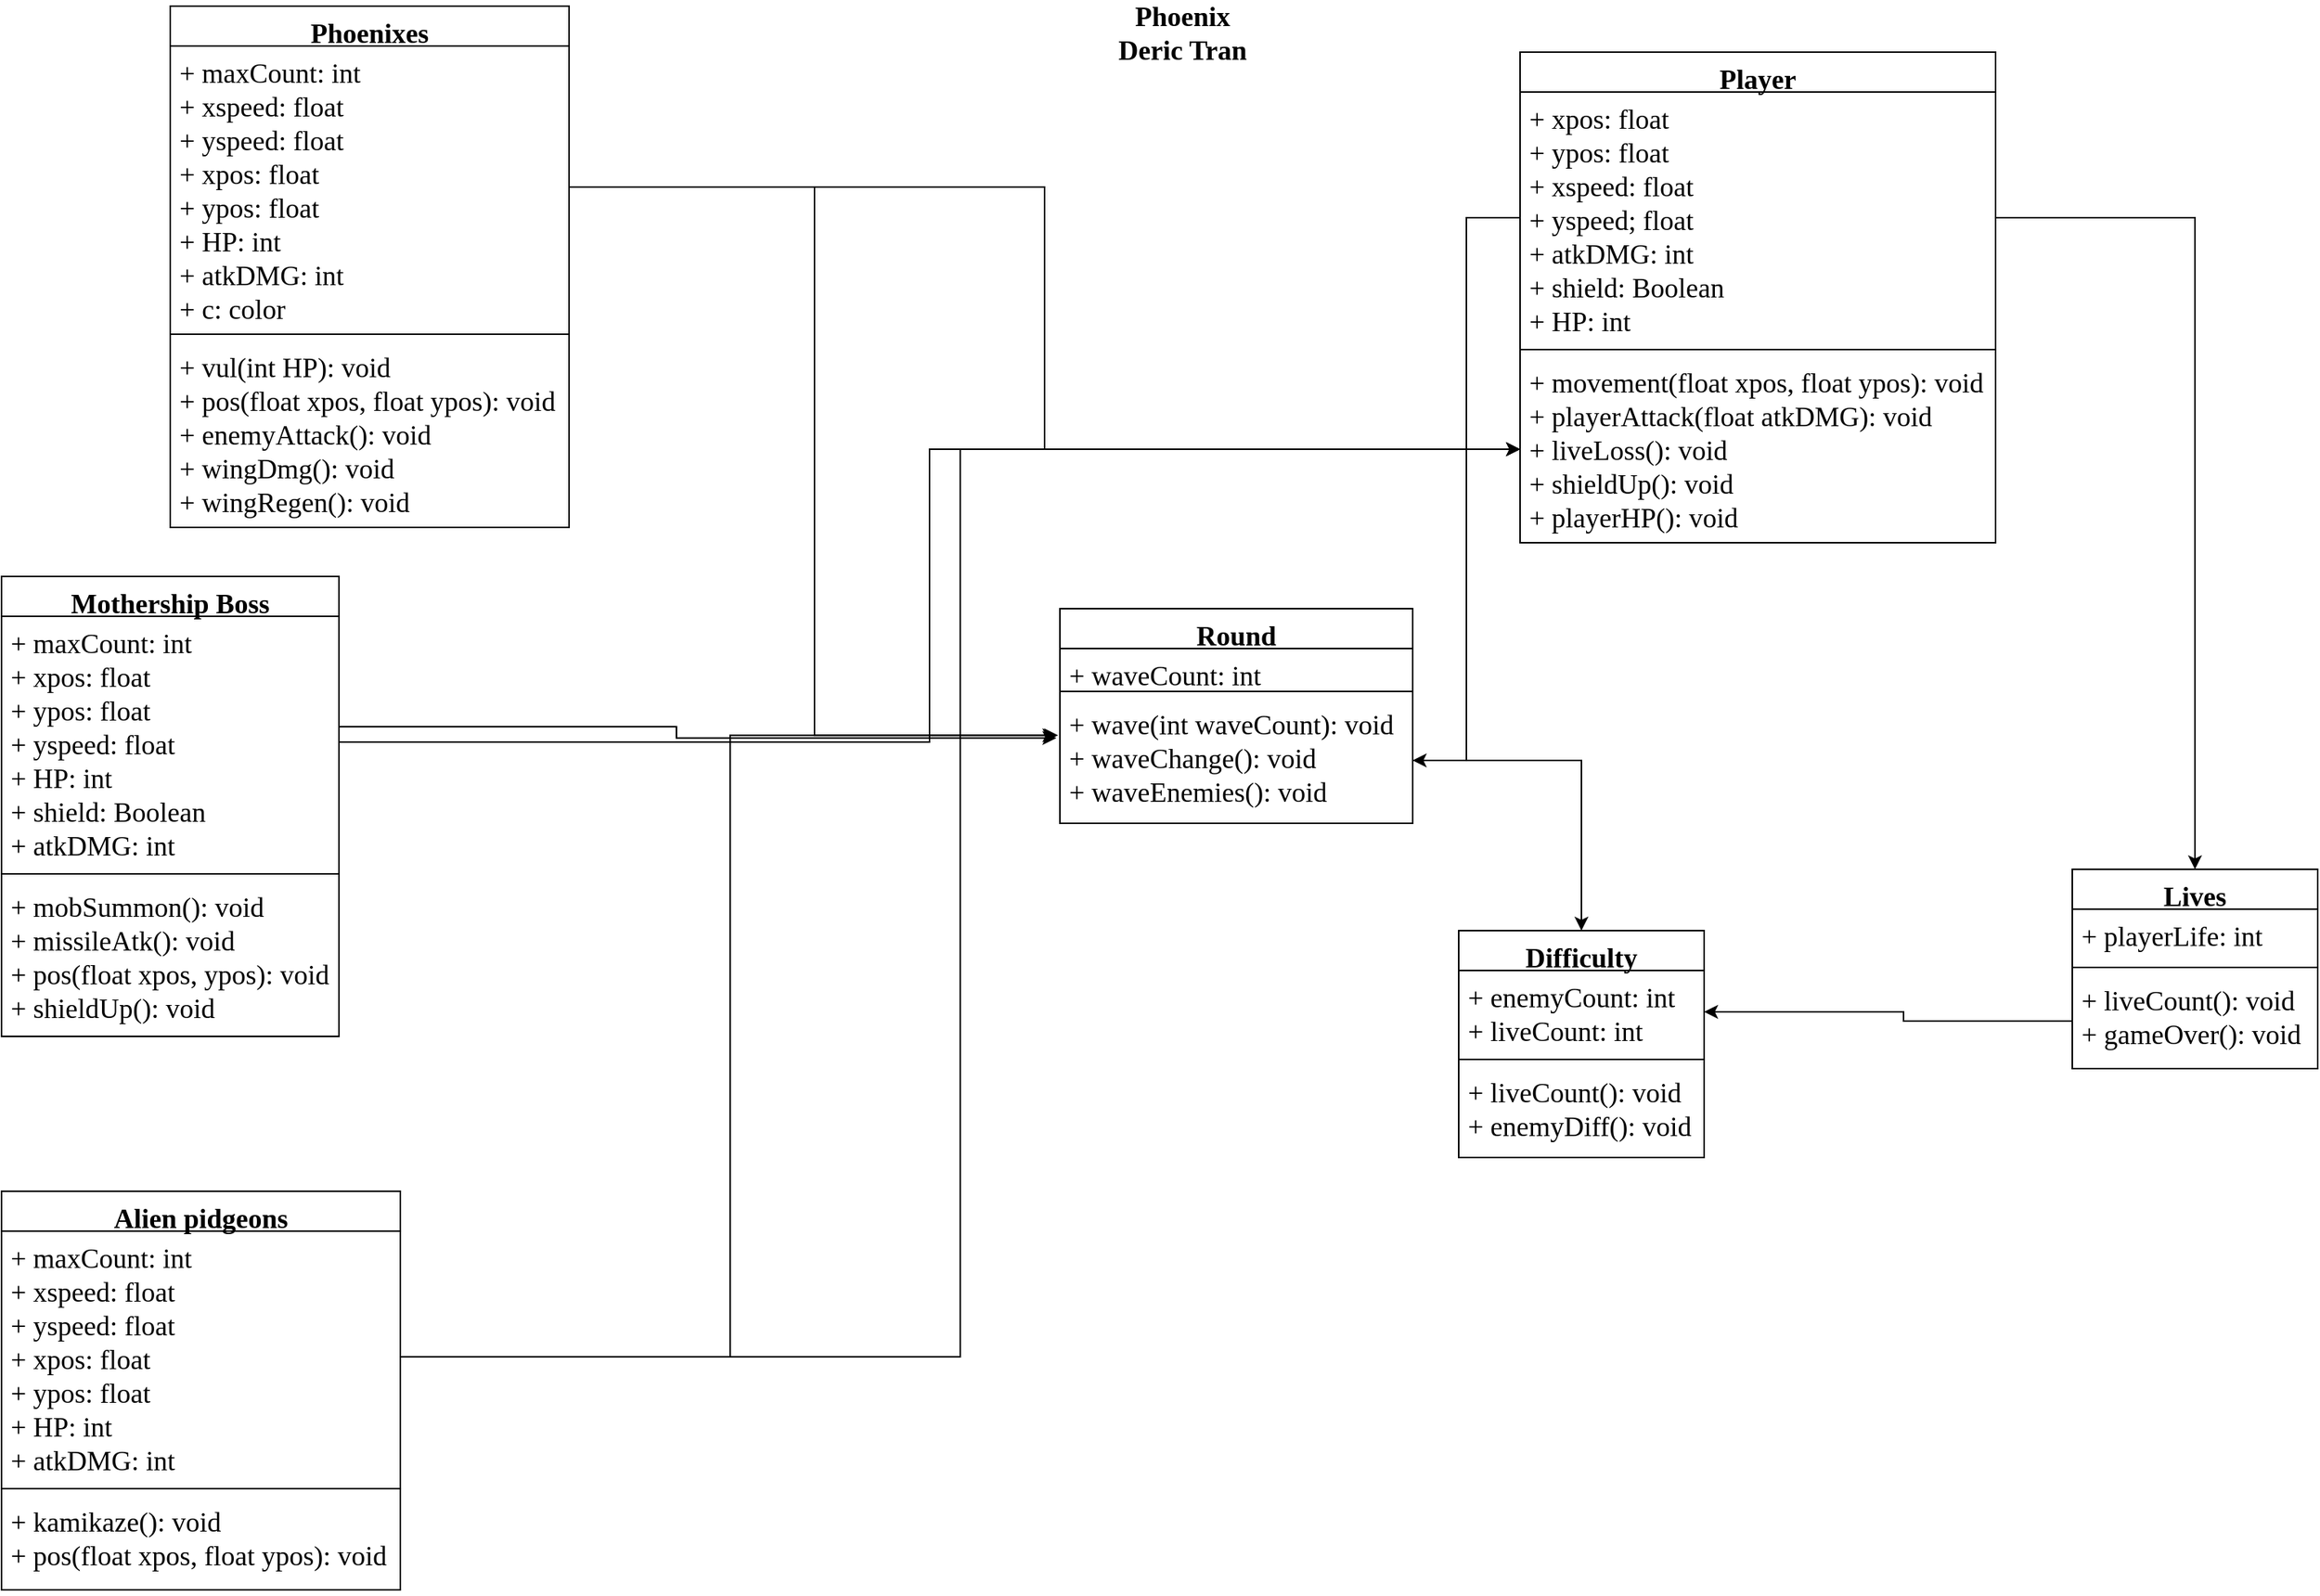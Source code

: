 <mxfile version="15.8.2" type="github">
  <diagram id="6ko1-yFrxwayHxXGvpoK" name="Page-1">
    <mxGraphModel dx="1859" dy="1424" grid="1" gridSize="10" guides="1" tooltips="1" connect="1" arrows="1" fold="1" page="1" pageScale="1" pageWidth="850" pageHeight="1100" math="0" shadow="0">
      <root>
        <mxCell id="0" />
        <mxCell id="1" parent="0" />
        <mxCell id="-5ycdc_25xC9KbkTk0qQ-3" value="&lt;font style=&quot;font-size: 18px&quot; face=&quot;Lucida Console&quot;&gt;&lt;b&gt;Phoenix&lt;br&gt;Deric Tran&lt;/b&gt;&lt;/font&gt;" style="text;html=1;strokeColor=none;fillColor=none;align=center;verticalAlign=middle;whiteSpace=wrap;rounded=0;" vertex="1" parent="1">
          <mxGeometry x="300" y="50" width="120" height="30" as="geometry" />
        </mxCell>
        <mxCell id="-5ycdc_25xC9KbkTk0qQ-18" value="Alien pidgeons" style="swimlane;fontStyle=1;align=center;verticalAlign=top;childLayout=stackLayout;horizontal=1;startSize=26;horizontalStack=0;resizeParent=1;resizeParentMax=0;resizeLast=0;collapsible=1;marginBottom=0;fontFamily=Lucida Console;fontSize=18;" vertex="1" parent="1">
          <mxGeometry x="-410" y="820" width="260" height="260" as="geometry" />
        </mxCell>
        <mxCell id="-5ycdc_25xC9KbkTk0qQ-19" value="+ maxCount: int&#xa;+ xspeed: float&#xa;+ yspeed: float&#xa;+ xpos: float&#xa;+ ypos: float&#xa;+ HP: int&#xa;+ atkDMG: int&#xa;" style="text;strokeColor=none;fillColor=none;align=left;verticalAlign=top;spacingLeft=4;spacingRight=4;overflow=hidden;rotatable=0;points=[[0,0.5],[1,0.5]];portConstraint=eastwest;fontFamily=Lucida Console;fontSize=18;" vertex="1" parent="-5ycdc_25xC9KbkTk0qQ-18">
          <mxGeometry y="26" width="260" height="164" as="geometry" />
        </mxCell>
        <mxCell id="-5ycdc_25xC9KbkTk0qQ-20" value="" style="line;strokeWidth=1;fillColor=none;align=left;verticalAlign=middle;spacingTop=-1;spacingLeft=3;spacingRight=3;rotatable=0;labelPosition=right;points=[];portConstraint=eastwest;fontFamily=Lucida Console;fontSize=18;" vertex="1" parent="-5ycdc_25xC9KbkTk0qQ-18">
          <mxGeometry y="190" width="260" height="8" as="geometry" />
        </mxCell>
        <mxCell id="-5ycdc_25xC9KbkTk0qQ-21" value="+ kamikaze(): void&#xa;+ pos(float xpos, float ypos): void" style="text;strokeColor=none;fillColor=none;align=left;verticalAlign=top;spacingLeft=4;spacingRight=4;overflow=hidden;rotatable=0;points=[[0,0.5],[1,0.5]];portConstraint=eastwest;fontFamily=Lucida Console;fontSize=18;" vertex="1" parent="-5ycdc_25xC9KbkTk0qQ-18">
          <mxGeometry y="198" width="260" height="62" as="geometry" />
        </mxCell>
        <mxCell id="-5ycdc_25xC9KbkTk0qQ-23" value="Player" style="swimlane;fontStyle=1;align=center;verticalAlign=top;childLayout=stackLayout;horizontal=1;startSize=26;horizontalStack=0;resizeParent=1;resizeParentMax=0;resizeLast=0;collapsible=1;marginBottom=0;fontFamily=Lucida Console;fontSize=18;" vertex="1" parent="1">
          <mxGeometry x="580" y="77" width="310" height="320" as="geometry" />
        </mxCell>
        <mxCell id="-5ycdc_25xC9KbkTk0qQ-24" value="+ xpos: float&#xa;+ ypos: float&#xa;+ xspeed: float&#xa;+ yspeed; float&#xa;+ atkDMG: int&#xa;+ shield: Boolean&#xa;+ HP: int" style="text;strokeColor=none;fillColor=none;align=left;verticalAlign=top;spacingLeft=4;spacingRight=4;overflow=hidden;rotatable=0;points=[[0,0.5],[1,0.5]];portConstraint=eastwest;fontFamily=Lucida Console;fontSize=18;" vertex="1" parent="-5ycdc_25xC9KbkTk0qQ-23">
          <mxGeometry y="26" width="310" height="164" as="geometry" />
        </mxCell>
        <mxCell id="-5ycdc_25xC9KbkTk0qQ-25" value="" style="line;strokeWidth=1;fillColor=none;align=left;verticalAlign=middle;spacingTop=-1;spacingLeft=3;spacingRight=3;rotatable=0;labelPosition=right;points=[];portConstraint=eastwest;fontFamily=Lucida Console;fontSize=18;" vertex="1" parent="-5ycdc_25xC9KbkTk0qQ-23">
          <mxGeometry y="190" width="310" height="8" as="geometry" />
        </mxCell>
        <mxCell id="-5ycdc_25xC9KbkTk0qQ-26" value="+ movement(float xpos, float ypos): void&#xa;+ playerAttack(float atkDMG): void&#xa;+ liveLoss(): void&#xa;+ shieldUp(): void&#xa;+ playerHP(): void" style="text;strokeColor=none;fillColor=none;align=left;verticalAlign=top;spacingLeft=4;spacingRight=4;overflow=hidden;rotatable=0;points=[[0,0.5],[1,0.5]];portConstraint=eastwest;fontFamily=Lucida Console;fontSize=18;" vertex="1" parent="-5ycdc_25xC9KbkTk0qQ-23">
          <mxGeometry y="198" width="310" height="122" as="geometry" />
        </mxCell>
        <mxCell id="-5ycdc_25xC9KbkTk0qQ-27" value="Round" style="swimlane;fontStyle=1;align=center;verticalAlign=top;childLayout=stackLayout;horizontal=1;startSize=26;horizontalStack=0;resizeParent=1;resizeParentMax=0;resizeLast=0;collapsible=1;marginBottom=0;fontFamily=Lucida Console;fontSize=18;" vertex="1" parent="1">
          <mxGeometry x="280" y="440" width="230" height="140" as="geometry" />
        </mxCell>
        <mxCell id="-5ycdc_25xC9KbkTk0qQ-28" value="+ waveCount: int" style="text;strokeColor=none;fillColor=none;align=left;verticalAlign=top;spacingLeft=4;spacingRight=4;overflow=hidden;rotatable=0;points=[[0,0.5],[1,0.5]];portConstraint=eastwest;fontFamily=Lucida Console;fontSize=18;" vertex="1" parent="-5ycdc_25xC9KbkTk0qQ-27">
          <mxGeometry y="26" width="230" height="24" as="geometry" />
        </mxCell>
        <mxCell id="-5ycdc_25xC9KbkTk0qQ-29" value="" style="line;strokeWidth=1;fillColor=none;align=left;verticalAlign=middle;spacingTop=-1;spacingLeft=3;spacingRight=3;rotatable=0;labelPosition=right;points=[];portConstraint=eastwest;fontFamily=Lucida Console;fontSize=18;" vertex="1" parent="-5ycdc_25xC9KbkTk0qQ-27">
          <mxGeometry y="50" width="230" height="8" as="geometry" />
        </mxCell>
        <mxCell id="-5ycdc_25xC9KbkTk0qQ-30" value="+ wave(int waveCount): void&#xa;+ waveChange(): void&#xa;+ waveEnemies(): void" style="text;strokeColor=none;fillColor=none;align=left;verticalAlign=top;spacingLeft=4;spacingRight=4;overflow=hidden;rotatable=0;points=[[0,0.5],[1,0.5]];portConstraint=eastwest;fontFamily=Lucida Console;fontSize=18;" vertex="1" parent="-5ycdc_25xC9KbkTk0qQ-27">
          <mxGeometry y="58" width="230" height="82" as="geometry" />
        </mxCell>
        <mxCell id="-5ycdc_25xC9KbkTk0qQ-32" value="Phoenixes" style="swimlane;fontStyle=1;align=center;verticalAlign=top;childLayout=stackLayout;horizontal=1;startSize=26;horizontalStack=0;resizeParent=1;resizeParentMax=0;resizeLast=0;collapsible=1;marginBottom=0;fontFamily=Lucida Console;fontSize=18;" vertex="1" parent="1">
          <mxGeometry x="-300" y="47" width="260" height="340" as="geometry" />
        </mxCell>
        <mxCell id="-5ycdc_25xC9KbkTk0qQ-33" value="+ maxCount: int&#xa;+ xspeed: float&#xa;+ yspeed: float&#xa;+ xpos: float&#xa;+ ypos: float&#xa;+ HP: int&#xa;+ atkDMG: int&#xa;+ c: color" style="text;strokeColor=none;fillColor=none;align=left;verticalAlign=top;spacingLeft=4;spacingRight=4;overflow=hidden;rotatable=0;points=[[0,0.5],[1,0.5]];portConstraint=eastwest;fontFamily=Lucida Console;fontSize=18;" vertex="1" parent="-5ycdc_25xC9KbkTk0qQ-32">
          <mxGeometry y="26" width="260" height="184" as="geometry" />
        </mxCell>
        <mxCell id="-5ycdc_25xC9KbkTk0qQ-34" value="" style="line;strokeWidth=1;fillColor=none;align=left;verticalAlign=middle;spacingTop=-1;spacingLeft=3;spacingRight=3;rotatable=0;labelPosition=right;points=[];portConstraint=eastwest;fontFamily=Lucida Console;fontSize=18;" vertex="1" parent="-5ycdc_25xC9KbkTk0qQ-32">
          <mxGeometry y="210" width="260" height="8" as="geometry" />
        </mxCell>
        <mxCell id="-5ycdc_25xC9KbkTk0qQ-35" value="+ vul(int HP): void&#xa;+ pos(float xpos, float ypos): void&#xa;+ enemyAttack(): void&#xa;+ wingDmg(): void&#xa;+ wingRegen(): void" style="text;strokeColor=none;fillColor=none;align=left;verticalAlign=top;spacingLeft=4;spacingRight=4;overflow=hidden;rotatable=0;points=[[0,0.5],[1,0.5]];portConstraint=eastwest;fontFamily=Lucida Console;fontSize=18;" vertex="1" parent="-5ycdc_25xC9KbkTk0qQ-32">
          <mxGeometry y="218" width="260" height="122" as="geometry" />
        </mxCell>
        <mxCell id="-5ycdc_25xC9KbkTk0qQ-36" value="Mothership Boss" style="swimlane;fontStyle=1;align=center;verticalAlign=top;childLayout=stackLayout;horizontal=1;startSize=26;horizontalStack=0;resizeParent=1;resizeParentMax=0;resizeLast=0;collapsible=1;marginBottom=0;fontFamily=Lucida Console;fontSize=18;" vertex="1" parent="1">
          <mxGeometry x="-410" y="419" width="220" height="300" as="geometry" />
        </mxCell>
        <mxCell id="-5ycdc_25xC9KbkTk0qQ-37" value="+ maxCount: int&#xa;+ xpos: float&#xa;+ ypos: float&#xa;+ yspeed: float&#xa;+ HP: int&#xa;+ shield: Boolean&#xa;+ atkDMG: int" style="text;strokeColor=none;fillColor=none;align=left;verticalAlign=top;spacingLeft=4;spacingRight=4;overflow=hidden;rotatable=0;points=[[0,0.5],[1,0.5]];portConstraint=eastwest;fontFamily=Lucida Console;fontSize=18;" vertex="1" parent="-5ycdc_25xC9KbkTk0qQ-36">
          <mxGeometry y="26" width="220" height="164" as="geometry" />
        </mxCell>
        <mxCell id="-5ycdc_25xC9KbkTk0qQ-38" value="" style="line;strokeWidth=1;fillColor=none;align=left;verticalAlign=middle;spacingTop=-1;spacingLeft=3;spacingRight=3;rotatable=0;labelPosition=right;points=[];portConstraint=eastwest;fontFamily=Lucida Console;fontSize=18;" vertex="1" parent="-5ycdc_25xC9KbkTk0qQ-36">
          <mxGeometry y="190" width="220" height="8" as="geometry" />
        </mxCell>
        <mxCell id="-5ycdc_25xC9KbkTk0qQ-39" value="+ mobSummon(): void&#xa;+ missileAtk(): void&#xa;+ pos(float xpos, ypos): void&#xa;+ shieldUp(): void" style="text;strokeColor=none;fillColor=none;align=left;verticalAlign=top;spacingLeft=4;spacingRight=4;overflow=hidden;rotatable=0;points=[[0,0.5],[1,0.5]];portConstraint=eastwest;fontFamily=Lucida Console;fontSize=18;" vertex="1" parent="-5ycdc_25xC9KbkTk0qQ-36">
          <mxGeometry y="198" width="220" height="102" as="geometry" />
        </mxCell>
        <mxCell id="-5ycdc_25xC9KbkTk0qQ-41" style="edgeStyle=orthogonalEdgeStyle;rounded=0;orthogonalLoop=1;jettySize=auto;html=1;exitX=0;exitY=0.5;exitDx=0;exitDy=0;fontFamily=Lucida Console;fontSize=18;" edge="1" parent="1" source="-5ycdc_25xC9KbkTk0qQ-24" target="-5ycdc_25xC9KbkTk0qQ-30">
          <mxGeometry relative="1" as="geometry" />
        </mxCell>
        <mxCell id="-5ycdc_25xC9KbkTk0qQ-42" style="edgeStyle=orthogonalEdgeStyle;rounded=0;orthogonalLoop=1;jettySize=auto;html=1;entryX=-0.01;entryY=0.322;entryDx=0;entryDy=0;entryPerimeter=0;fontFamily=Lucida Console;fontSize=18;" edge="1" parent="1" source="-5ycdc_25xC9KbkTk0qQ-37" target="-5ycdc_25xC9KbkTk0qQ-30">
          <mxGeometry relative="1" as="geometry">
            <Array as="points">
              <mxPoint x="30" y="517" />
              <mxPoint x="30" y="524" />
            </Array>
          </mxGeometry>
        </mxCell>
        <mxCell id="-5ycdc_25xC9KbkTk0qQ-44" style="edgeStyle=orthogonalEdgeStyle;rounded=0;orthogonalLoop=1;jettySize=auto;html=1;entryX=-0.01;entryY=0.3;entryDx=0;entryDy=0;entryPerimeter=0;fontFamily=Lucida Console;fontSize=18;" edge="1" parent="1" source="-5ycdc_25xC9KbkTk0qQ-33" target="-5ycdc_25xC9KbkTk0qQ-30">
          <mxGeometry relative="1" as="geometry" />
        </mxCell>
        <mxCell id="-5ycdc_25xC9KbkTk0qQ-45" style="edgeStyle=orthogonalEdgeStyle;rounded=0;orthogonalLoop=1;jettySize=auto;html=1;entryX=-0.005;entryY=0.3;entryDx=0;entryDy=0;entryPerimeter=0;fontFamily=Lucida Console;fontSize=18;" edge="1" parent="1" source="-5ycdc_25xC9KbkTk0qQ-19" target="-5ycdc_25xC9KbkTk0qQ-30">
          <mxGeometry relative="1" as="geometry" />
        </mxCell>
        <mxCell id="-5ycdc_25xC9KbkTk0qQ-46" value="Lives" style="swimlane;fontStyle=1;align=center;verticalAlign=top;childLayout=stackLayout;horizontal=1;startSize=26;horizontalStack=0;resizeParent=1;resizeParentMax=0;resizeLast=0;collapsible=1;marginBottom=0;fontFamily=Lucida Console;fontSize=18;" vertex="1" parent="1">
          <mxGeometry x="940" y="610" width="160" height="130" as="geometry" />
        </mxCell>
        <mxCell id="-5ycdc_25xC9KbkTk0qQ-47" value="+ playerLife: int" style="text;strokeColor=none;fillColor=none;align=left;verticalAlign=top;spacingLeft=4;spacingRight=4;overflow=hidden;rotatable=0;points=[[0,0.5],[1,0.5]];portConstraint=eastwest;fontFamily=Lucida Console;fontSize=18;" vertex="1" parent="-5ycdc_25xC9KbkTk0qQ-46">
          <mxGeometry y="26" width="160" height="34" as="geometry" />
        </mxCell>
        <mxCell id="-5ycdc_25xC9KbkTk0qQ-48" value="" style="line;strokeWidth=1;fillColor=none;align=left;verticalAlign=middle;spacingTop=-1;spacingLeft=3;spacingRight=3;rotatable=0;labelPosition=right;points=[];portConstraint=eastwest;fontFamily=Lucida Console;fontSize=18;" vertex="1" parent="-5ycdc_25xC9KbkTk0qQ-46">
          <mxGeometry y="60" width="160" height="8" as="geometry" />
        </mxCell>
        <mxCell id="-5ycdc_25xC9KbkTk0qQ-49" value="+ liveCount(): void&#xa;+ gameOver(): void" style="text;strokeColor=none;fillColor=none;align=left;verticalAlign=top;spacingLeft=4;spacingRight=4;overflow=hidden;rotatable=0;points=[[0,0.5],[1,0.5]];portConstraint=eastwest;fontFamily=Lucida Console;fontSize=18;" vertex="1" parent="-5ycdc_25xC9KbkTk0qQ-46">
          <mxGeometry y="68" width="160" height="62" as="geometry" />
        </mxCell>
        <mxCell id="-5ycdc_25xC9KbkTk0qQ-51" value="Difficulty" style="swimlane;fontStyle=1;align=center;verticalAlign=top;childLayout=stackLayout;horizontal=1;startSize=26;horizontalStack=0;resizeParent=1;resizeParentMax=0;resizeLast=0;collapsible=1;marginBottom=0;fontFamily=Lucida Console;fontSize=18;" vertex="1" parent="1">
          <mxGeometry x="540" y="650" width="160" height="148" as="geometry" />
        </mxCell>
        <mxCell id="-5ycdc_25xC9KbkTk0qQ-52" value="+ enemyCount: int&#xa;+ liveCount: int" style="text;strokeColor=none;fillColor=none;align=left;verticalAlign=top;spacingLeft=4;spacingRight=4;overflow=hidden;rotatable=0;points=[[0,0.5],[1,0.5]];portConstraint=eastwest;fontFamily=Lucida Console;fontSize=18;" vertex="1" parent="-5ycdc_25xC9KbkTk0qQ-51">
          <mxGeometry y="26" width="160" height="54" as="geometry" />
        </mxCell>
        <mxCell id="-5ycdc_25xC9KbkTk0qQ-53" value="" style="line;strokeWidth=1;fillColor=none;align=left;verticalAlign=middle;spacingTop=-1;spacingLeft=3;spacingRight=3;rotatable=0;labelPosition=right;points=[];portConstraint=eastwest;fontFamily=Lucida Console;fontSize=18;" vertex="1" parent="-5ycdc_25xC9KbkTk0qQ-51">
          <mxGeometry y="80" width="160" height="8" as="geometry" />
        </mxCell>
        <mxCell id="-5ycdc_25xC9KbkTk0qQ-54" value="+ liveCount(): void&#xa;+ enemyDiff(): void" style="text;strokeColor=none;fillColor=none;align=left;verticalAlign=top;spacingLeft=4;spacingRight=4;overflow=hidden;rotatable=0;points=[[0,0.5],[1,0.5]];portConstraint=eastwest;fontFamily=Lucida Console;fontSize=18;" vertex="1" parent="-5ycdc_25xC9KbkTk0qQ-51">
          <mxGeometry y="88" width="160" height="60" as="geometry" />
        </mxCell>
        <mxCell id="-5ycdc_25xC9KbkTk0qQ-55" style="edgeStyle=orthogonalEdgeStyle;rounded=0;orthogonalLoop=1;jettySize=auto;html=1;exitX=1;exitY=0.5;exitDx=0;exitDy=0;fontFamily=Lucida Console;fontSize=18;" edge="1" parent="1" source="-5ycdc_25xC9KbkTk0qQ-30" target="-5ycdc_25xC9KbkTk0qQ-51">
          <mxGeometry relative="1" as="geometry" />
        </mxCell>
        <mxCell id="-5ycdc_25xC9KbkTk0qQ-56" style="edgeStyle=orthogonalEdgeStyle;rounded=0;orthogonalLoop=1;jettySize=auto;html=1;entryX=1;entryY=0.5;entryDx=0;entryDy=0;fontFamily=Lucida Console;fontSize=18;" edge="1" parent="1" source="-5ycdc_25xC9KbkTk0qQ-49" target="-5ycdc_25xC9KbkTk0qQ-52">
          <mxGeometry relative="1" as="geometry">
            <Array as="points">
              <mxPoint x="830" y="709" />
              <mxPoint x="830" y="703" />
            </Array>
          </mxGeometry>
        </mxCell>
        <mxCell id="-5ycdc_25xC9KbkTk0qQ-57" style="edgeStyle=orthogonalEdgeStyle;rounded=0;orthogonalLoop=1;jettySize=auto;html=1;fontFamily=Lucida Console;fontSize=18;" edge="1" parent="1" source="-5ycdc_25xC9KbkTk0qQ-24" target="-5ycdc_25xC9KbkTk0qQ-46">
          <mxGeometry relative="1" as="geometry" />
        </mxCell>
        <mxCell id="-5ycdc_25xC9KbkTk0qQ-60" style="edgeStyle=orthogonalEdgeStyle;rounded=0;orthogonalLoop=1;jettySize=auto;html=1;fontFamily=Lucida Console;fontSize=18;" edge="1" parent="1" source="-5ycdc_25xC9KbkTk0qQ-33" target="-5ycdc_25xC9KbkTk0qQ-26">
          <mxGeometry relative="1" as="geometry" />
        </mxCell>
        <mxCell id="-5ycdc_25xC9KbkTk0qQ-61" style="edgeStyle=orthogonalEdgeStyle;rounded=0;orthogonalLoop=1;jettySize=auto;html=1;entryX=0;entryY=0.5;entryDx=0;entryDy=0;fontFamily=Lucida Console;fontSize=18;" edge="1" parent="1" source="-5ycdc_25xC9KbkTk0qQ-37" target="-5ycdc_25xC9KbkTk0qQ-26">
          <mxGeometry relative="1" as="geometry" />
        </mxCell>
        <mxCell id="-5ycdc_25xC9KbkTk0qQ-62" style="edgeStyle=orthogonalEdgeStyle;rounded=0;orthogonalLoop=1;jettySize=auto;html=1;entryX=0;entryY=0.5;entryDx=0;entryDy=0;fontFamily=Lucida Console;fontSize=18;" edge="1" parent="1" source="-5ycdc_25xC9KbkTk0qQ-19" target="-5ycdc_25xC9KbkTk0qQ-26">
          <mxGeometry relative="1" as="geometry" />
        </mxCell>
      </root>
    </mxGraphModel>
  </diagram>
</mxfile>
